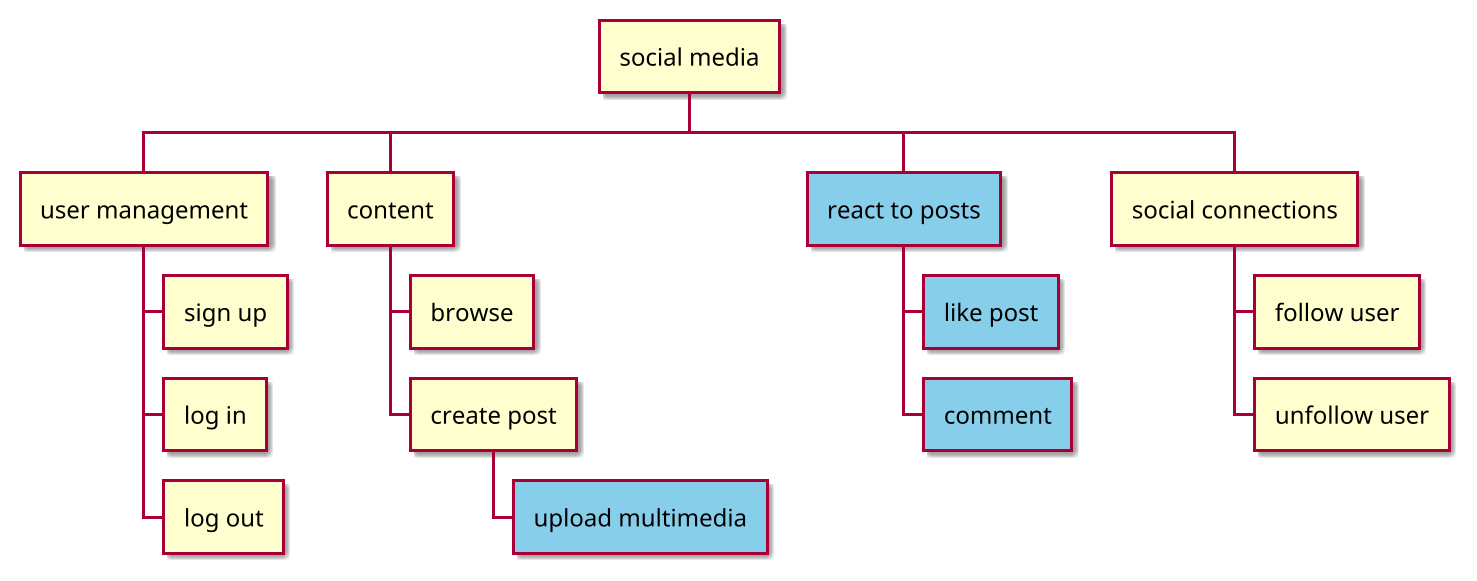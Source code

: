 @startwbs
scale 2
skin rose

+ social media
++ user management
+++ sign up
+++ log in
+++ log out
++ content
+++ browse
+++ create post
++++[#SkyBlue] upload multimedia
++[#SkyBlue] react to posts
+++[#SkyBlue] like post
+++[#SkyBlue] comment
++ social connections
+++ follow user
+++ unfollow user
@endwbs
